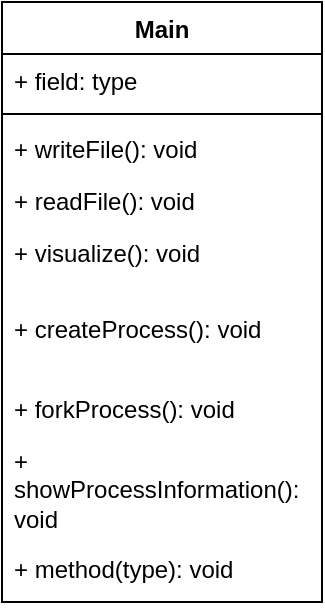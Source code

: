 <mxfile version="21.2.3" type="github">
  <diagram id="C5RBs43oDa-KdzZeNtuy" name="Page-1">
    <mxGraphModel dx="482" dy="264" grid="1" gridSize="10" guides="1" tooltips="1" connect="1" arrows="1" fold="1" page="1" pageScale="1" pageWidth="827" pageHeight="1169" math="0" shadow="0">
      <root>
        <mxCell id="WIyWlLk6GJQsqaUBKTNV-0" />
        <mxCell id="WIyWlLk6GJQsqaUBKTNV-1" parent="WIyWlLk6GJQsqaUBKTNV-0" />
        <mxCell id="Bl0V2xslQQ-_Nun8s0RV-0" value="Main" style="swimlane;fontStyle=1;align=center;verticalAlign=top;childLayout=stackLayout;horizontal=1;startSize=26;horizontalStack=0;resizeParent=1;resizeParentMax=0;resizeLast=0;collapsible=1;marginBottom=0;whiteSpace=wrap;html=1;" vertex="1" parent="WIyWlLk6GJQsqaUBKTNV-1">
          <mxGeometry x="330" y="530" width="160" height="300" as="geometry" />
        </mxCell>
        <mxCell id="Bl0V2xslQQ-_Nun8s0RV-1" value="+ field: type" style="text;strokeColor=none;fillColor=none;align=left;verticalAlign=top;spacingLeft=4;spacingRight=4;overflow=hidden;rotatable=0;points=[[0,0.5],[1,0.5]];portConstraint=eastwest;whiteSpace=wrap;html=1;" vertex="1" parent="Bl0V2xslQQ-_Nun8s0RV-0">
          <mxGeometry y="26" width="160" height="26" as="geometry" />
        </mxCell>
        <mxCell id="Bl0V2xslQQ-_Nun8s0RV-2" value="" style="line;strokeWidth=1;fillColor=none;align=left;verticalAlign=middle;spacingTop=-1;spacingLeft=3;spacingRight=3;rotatable=0;labelPosition=right;points=[];portConstraint=eastwest;strokeColor=inherit;" vertex="1" parent="Bl0V2xslQQ-_Nun8s0RV-0">
          <mxGeometry y="52" width="160" height="8" as="geometry" />
        </mxCell>
        <mxCell id="Bl0V2xslQQ-_Nun8s0RV-3" value="+ writeFile(): void" style="text;strokeColor=none;fillColor=none;align=left;verticalAlign=top;spacingLeft=4;spacingRight=4;overflow=hidden;rotatable=0;points=[[0,0.5],[1,0.5]];portConstraint=eastwest;whiteSpace=wrap;html=1;" vertex="1" parent="Bl0V2xslQQ-_Nun8s0RV-0">
          <mxGeometry y="60" width="160" height="26" as="geometry" />
        </mxCell>
        <mxCell id="Bl0V2xslQQ-_Nun8s0RV-4" value="+ readFile(): void" style="text;strokeColor=none;fillColor=none;align=left;verticalAlign=top;spacingLeft=4;spacingRight=4;overflow=hidden;rotatable=0;points=[[0,0.5],[1,0.5]];portConstraint=eastwest;whiteSpace=wrap;html=1;" vertex="1" parent="Bl0V2xslQQ-_Nun8s0RV-0">
          <mxGeometry y="86" width="160" height="26" as="geometry" />
        </mxCell>
        <mxCell id="Bl0V2xslQQ-_Nun8s0RV-5" value="+ visualize(): void" style="text;strokeColor=none;fillColor=none;align=left;verticalAlign=top;spacingLeft=4;spacingRight=4;overflow=hidden;rotatable=0;points=[[0,0.5],[1,0.5]];portConstraint=eastwest;whiteSpace=wrap;html=1;" vertex="1" parent="Bl0V2xslQQ-_Nun8s0RV-0">
          <mxGeometry y="112" width="160" height="38" as="geometry" />
        </mxCell>
        <mxCell id="Bl0V2xslQQ-_Nun8s0RV-6" value="+ createProcess(): void" style="text;strokeColor=none;fillColor=none;align=left;verticalAlign=top;spacingLeft=4;spacingRight=4;overflow=hidden;rotatable=0;points=[[0,0.5],[1,0.5]];portConstraint=eastwest;whiteSpace=wrap;html=1;" vertex="1" parent="Bl0V2xslQQ-_Nun8s0RV-0">
          <mxGeometry y="150" width="160" height="40" as="geometry" />
        </mxCell>
        <mxCell id="Bl0V2xslQQ-_Nun8s0RV-7" value="+ forkProcess(): void" style="text;strokeColor=none;fillColor=none;align=left;verticalAlign=top;spacingLeft=4;spacingRight=4;overflow=hidden;rotatable=0;points=[[0,0.5],[1,0.5]];portConstraint=eastwest;whiteSpace=wrap;html=1;" vertex="1" parent="Bl0V2xslQQ-_Nun8s0RV-0">
          <mxGeometry y="190" width="160" height="26" as="geometry" />
        </mxCell>
        <mxCell id="Bl0V2xslQQ-_Nun8s0RV-8" value="+ showProcessInformation(): void" style="text;strokeColor=none;fillColor=none;align=left;verticalAlign=top;spacingLeft=4;spacingRight=4;overflow=hidden;rotatable=0;points=[[0,0.5],[1,0.5]];portConstraint=eastwest;whiteSpace=wrap;html=1;" vertex="1" parent="Bl0V2xslQQ-_Nun8s0RV-0">
          <mxGeometry y="216" width="160" height="54" as="geometry" />
        </mxCell>
        <mxCell id="Bl0V2xslQQ-_Nun8s0RV-10" value="+ method(type): void" style="text;strokeColor=none;fillColor=none;align=left;verticalAlign=top;spacingLeft=4;spacingRight=4;overflow=hidden;rotatable=0;points=[[0,0.5],[1,0.5]];portConstraint=eastwest;whiteSpace=wrap;html=1;" vertex="1" parent="Bl0V2xslQQ-_Nun8s0RV-0">
          <mxGeometry y="270" width="160" height="30" as="geometry" />
        </mxCell>
      </root>
    </mxGraphModel>
  </diagram>
</mxfile>
